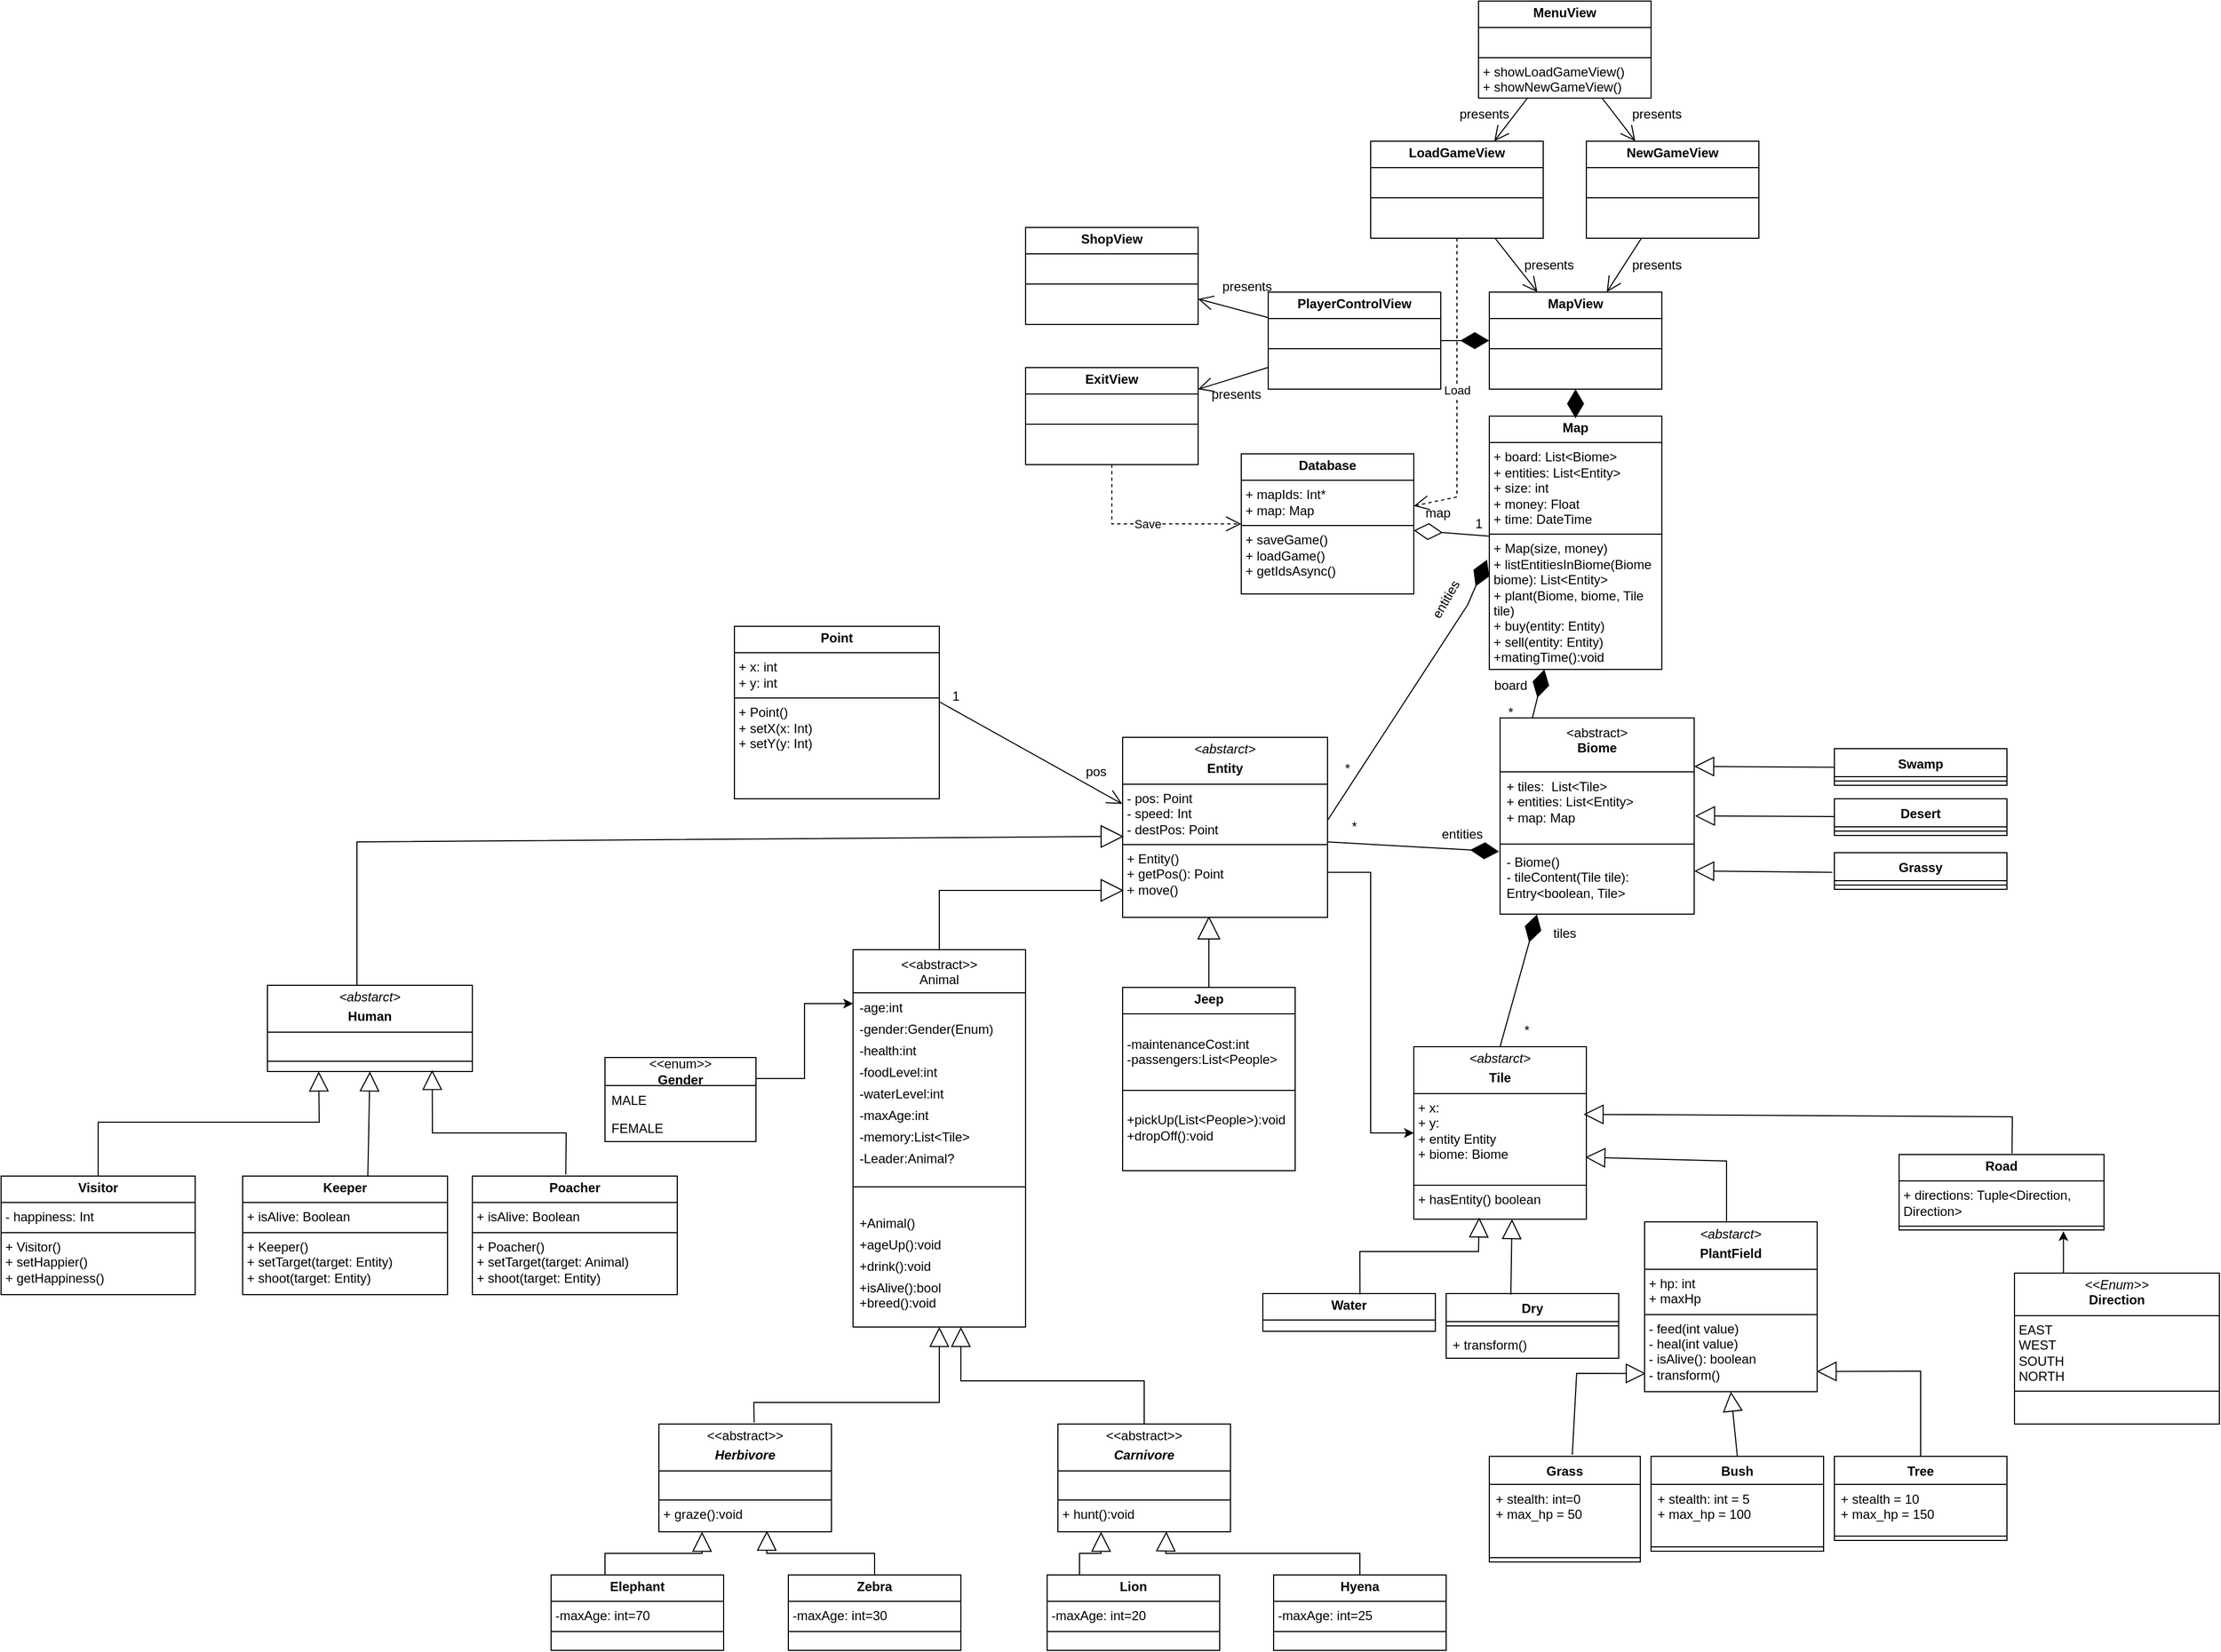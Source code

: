<mxfile version="26.0.16">
  <diagram name="1 oldal" id="ep9b225kRsbNhc0lqnvG">
    <mxGraphModel dx="2529" dy="1687" grid="1" gridSize="10" guides="1" tooltips="1" connect="1" arrows="1" fold="1" page="1" pageScale="1" pageWidth="827" pageHeight="1169" math="0" shadow="0">
      <root>
        <mxCell id="0" />
        <mxCell id="1" parent="0" />
        <mxCell id="odKOxgNMxmCA9S5rexNY-2" value="&lt;p style=&quot;margin:0px;margin-top:4px;text-align:center;&quot;&gt;&lt;b&gt;Map&lt;/b&gt;&lt;/p&gt;&lt;hr size=&quot;1&quot; style=&quot;border-style:solid;&quot;&gt;&lt;p style=&quot;margin:0px;margin-left:4px;&quot;&gt;+ board: List&amp;lt;Biome&amp;gt;&lt;/p&gt;&lt;p style=&quot;margin:0px;margin-left:4px;&quot;&gt;+ entities: List&amp;lt;Entity&amp;gt;&lt;/p&gt;&lt;p style=&quot;margin:0px;margin-left:4px;&quot;&gt;+ size: int&lt;/p&gt;&lt;p style=&quot;margin:0px;margin-left:4px;&quot;&gt;+ money: Float&lt;/p&gt;&lt;p style=&quot;margin:0px;margin-left:4px;&quot;&gt;+ time: DateTime&lt;/p&gt;&lt;hr size=&quot;1&quot; style=&quot;border-style:solid;&quot;&gt;&lt;p style=&quot;margin:0px;margin-left:4px;&quot;&gt;+ Map(size, money)&lt;/p&gt;&lt;p style=&quot;margin:0px;margin-left:4px;&quot;&gt;+ listEntitiesInBiome(Biome biome): List&amp;lt;Entity&amp;gt;&lt;/p&gt;&lt;p style=&quot;margin:0px;margin-left:4px;&quot;&gt;+ plant(Biome, biome, Tile tile)&lt;/p&gt;&lt;p style=&quot;margin:0px;margin-left:4px;&quot;&gt;+ buy(entity: Entity)&lt;/p&gt;&lt;p style=&quot;margin:0px;margin-left:4px;&quot;&gt;+ sell(entity: Entity)&lt;/p&gt;&lt;p style=&quot;margin:0px;margin-left:4px;&quot;&gt;+matingTime():void&lt;/p&gt;" style="verticalAlign=top;align=left;overflow=fill;html=1;whiteSpace=wrap;" parent="1" vertex="1">
          <mxGeometry x="150" y="-115" width="160" height="235" as="geometry" />
        </mxCell>
        <mxCell id="odKOxgNMxmCA9S5rexNY-7" value="&lt;span style=&quot;font-weight: normal;&quot;&gt;&amp;lt;abstract&amp;gt;&lt;/span&gt;&lt;div&gt;Biome&lt;/div&gt;" style="swimlane;fontStyle=1;align=center;verticalAlign=top;childLayout=stackLayout;horizontal=1;startSize=50;horizontalStack=0;resizeParent=1;resizeParentMax=0;resizeLast=0;collapsible=1;marginBottom=0;whiteSpace=wrap;html=1;" parent="1" vertex="1">
          <mxGeometry x="160" y="165" width="180" height="182" as="geometry" />
        </mxCell>
        <mxCell id="odKOxgNMxmCA9S5rexNY-40" value="" style="endArrow=diamondThin;endFill=1;endSize=24;html=1;rounded=0;" parent="odKOxgNMxmCA9S5rexNY-7" target="odKOxgNMxmCA9S5rexNY-2" edge="1">
          <mxGeometry width="160" relative="1" as="geometry">
            <mxPoint x="30" as="sourcePoint" />
            <mxPoint x="30" y="-75" as="targetPoint" />
          </mxGeometry>
        </mxCell>
        <mxCell id="odKOxgNMxmCA9S5rexNY-8" value="+ tiles:&amp;nbsp; List&amp;lt;Tile&amp;gt;&lt;div&gt;+ entities: List&amp;lt;Entity&amp;gt;&lt;/div&gt;&lt;div&gt;+ map: Map&lt;br&gt;&lt;div&gt;&amp;nbsp;&lt;/div&gt;&lt;/div&gt;" style="text;strokeColor=none;fillColor=none;align=left;verticalAlign=top;spacingLeft=4;spacingRight=4;overflow=hidden;rotatable=0;points=[[0,0.5],[1,0.5]];portConstraint=eastwest;whiteSpace=wrap;html=1;" parent="odKOxgNMxmCA9S5rexNY-7" vertex="1">
          <mxGeometry y="50" width="180" height="64" as="geometry" />
        </mxCell>
        <mxCell id="odKOxgNMxmCA9S5rexNY-9" value="" style="line;strokeWidth=1;fillColor=none;align=left;verticalAlign=middle;spacingTop=-1;spacingLeft=3;spacingRight=3;rotatable=0;labelPosition=right;points=[];portConstraint=eastwest;strokeColor=inherit;" parent="odKOxgNMxmCA9S5rexNY-7" vertex="1">
          <mxGeometry y="114" width="180" height="6" as="geometry" />
        </mxCell>
        <mxCell id="odKOxgNMxmCA9S5rexNY-10" value="&lt;div&gt;- Biome()&lt;/div&gt;- tileContent(Tile tile): Entry&amp;lt;boolean, Tile&amp;gt;&lt;div&gt;&lt;div&gt;&lt;div&gt;&lt;br&gt;&lt;/div&gt;&lt;/div&gt;&lt;/div&gt;" style="text;strokeColor=none;fillColor=none;align=left;verticalAlign=top;spacingLeft=4;spacingRight=4;overflow=hidden;rotatable=0;points=[[0,0.5],[1,0.5]];portConstraint=eastwest;whiteSpace=wrap;html=1;" parent="odKOxgNMxmCA9S5rexNY-7" vertex="1">
          <mxGeometry y="120" width="180" height="62" as="geometry" />
        </mxCell>
        <mxCell id="odKOxgNMxmCA9S5rexNY-11" value="Grassy" style="swimlane;fontStyle=1;align=center;verticalAlign=top;childLayout=stackLayout;horizontal=1;startSize=26;horizontalStack=0;resizeParent=1;resizeParentMax=0;resizeLast=0;collapsible=1;marginBottom=0;whiteSpace=wrap;html=1;" parent="1" vertex="1">
          <mxGeometry x="470" y="290" width="160" height="34" as="geometry" />
        </mxCell>
        <mxCell id="odKOxgNMxmCA9S5rexNY-13" value="" style="line;strokeWidth=1;fillColor=none;align=left;verticalAlign=middle;spacingTop=-1;spacingLeft=3;spacingRight=3;rotatable=0;labelPosition=right;points=[];portConstraint=eastwest;strokeColor=inherit;" parent="odKOxgNMxmCA9S5rexNY-11" vertex="1">
          <mxGeometry y="26" width="160" height="8" as="geometry" />
        </mxCell>
        <mxCell id="odKOxgNMxmCA9S5rexNY-15" value="Desert" style="swimlane;fontStyle=1;align=center;verticalAlign=top;childLayout=stackLayout;horizontal=1;startSize=26;horizontalStack=0;resizeParent=1;resizeParentMax=0;resizeLast=0;collapsible=1;marginBottom=0;whiteSpace=wrap;html=1;" parent="1" vertex="1">
          <mxGeometry x="470" y="240" width="160" height="34" as="geometry">
            <mxRectangle x="470" y="240" width="80" height="30" as="alternateBounds" />
          </mxGeometry>
        </mxCell>
        <mxCell id="odKOxgNMxmCA9S5rexNY-17" value="" style="line;strokeWidth=1;fillColor=none;align=left;verticalAlign=middle;spacingTop=-1;spacingLeft=3;spacingRight=3;rotatable=0;labelPosition=right;points=[];portConstraint=eastwest;strokeColor=inherit;" parent="odKOxgNMxmCA9S5rexNY-15" vertex="1">
          <mxGeometry y="26" width="160" height="8" as="geometry" />
        </mxCell>
        <mxCell id="odKOxgNMxmCA9S5rexNY-19" value="Swamp" style="swimlane;fontStyle=1;align=center;verticalAlign=top;childLayout=stackLayout;horizontal=1;startSize=26;horizontalStack=0;resizeParent=1;resizeParentMax=0;resizeLast=0;collapsible=1;marginBottom=0;whiteSpace=wrap;html=1;" parent="1" vertex="1">
          <mxGeometry x="470" y="193.5" width="160" height="34" as="geometry" />
        </mxCell>
        <mxCell id="odKOxgNMxmCA9S5rexNY-21" value="" style="line;strokeWidth=1;fillColor=none;align=left;verticalAlign=middle;spacingTop=-1;spacingLeft=3;spacingRight=3;rotatable=0;labelPosition=right;points=[];portConstraint=eastwest;strokeColor=inherit;" parent="odKOxgNMxmCA9S5rexNY-19" vertex="1">
          <mxGeometry y="26" width="160" height="8" as="geometry" />
        </mxCell>
        <mxCell id="odKOxgNMxmCA9S5rexNY-26" value="&lt;p style=&quot;margin:0px;margin-top:4px;text-align:center;&quot;&gt;&lt;i style=&quot;background-color: transparent; color: light-dark(rgb(0, 0, 0), rgb(255, 255, 255));&quot;&gt;&amp;lt;abstarct&amp;gt;&lt;/i&gt;&lt;/p&gt;&lt;p style=&quot;margin:0px;margin-top:4px;text-align:center;&quot;&gt;&lt;b&gt;Tile&lt;/b&gt;&lt;/p&gt;&lt;hr size=&quot;1&quot; style=&quot;border-style:solid;&quot;&gt;&lt;p style=&quot;margin:0px;margin-left:4px;&quot;&gt;+ x:&amp;nbsp;&lt;/p&gt;&lt;p style=&quot;margin:0px;margin-left:4px;&quot;&gt;+ y:&amp;nbsp;&lt;/p&gt;&lt;p style=&quot;margin:0px;margin-left:4px;&quot;&gt;+ entity Entity&lt;/p&gt;&lt;p style=&quot;margin:0px;margin-left:4px;&quot;&gt;+ biome: Biome&lt;/p&gt;&lt;p style=&quot;margin:0px;margin-left:4px;&quot;&gt;&lt;br&gt;&lt;/p&gt;&lt;hr size=&quot;1&quot; style=&quot;border-style:solid;&quot;&gt;&lt;p style=&quot;margin:0px;margin-left:4px;&quot;&gt;+ hasEntity() boolean&lt;span style=&quot;background-color: transparent; color: light-dark(rgb(0, 0, 0), rgb(255, 255, 255));&quot;&gt;&amp;nbsp;&lt;/span&gt;&lt;/p&gt;" style="verticalAlign=top;align=left;overflow=fill;html=1;whiteSpace=wrap;" parent="1" vertex="1">
          <mxGeometry x="80" y="470" width="160" height="160" as="geometry" />
        </mxCell>
        <mxCell id="odKOxgNMxmCA9S5rexNY-27" value="&lt;p style=&quot;margin:0px;margin-top:4px;text-align:center;&quot;&gt;&lt;i style=&quot;background-color: transparent; color: light-dark(rgb(0, 0, 0), rgb(255, 255, 255));&quot;&gt;&amp;lt;abstarct&amp;gt;&lt;/i&gt;&lt;/p&gt;&lt;p style=&quot;margin:0px;margin-top:4px;text-align:center;&quot;&gt;&lt;b&gt;PlantField&lt;/b&gt;&lt;/p&gt;&lt;hr size=&quot;1&quot; style=&quot;border-style:solid;&quot;&gt;&lt;p style=&quot;margin:0px;margin-left:4px;&quot;&gt;+ hp: int&lt;/p&gt;&lt;p style=&quot;margin:0px;margin-left:4px;&quot;&gt;+ maxHp&lt;/p&gt;&lt;hr size=&quot;1&quot; style=&quot;border-style:solid;&quot;&gt;&lt;p style=&quot;margin:0px;margin-left:4px;&quot;&gt;- feed(int value)&lt;/p&gt;&lt;p style=&quot;margin:0px;margin-left:4px;&quot;&gt;- heal(int value)&lt;/p&gt;&lt;p style=&quot;margin:0px;margin-left:4px;&quot;&gt;- isAlive(): boolean&lt;/p&gt;&lt;p style=&quot;margin:0px;margin-left:4px;&quot;&gt;- transform()&lt;/p&gt;&lt;p style=&quot;margin:0px;margin-left:4px;&quot;&gt;&amp;nbsp;&lt;/p&gt;&lt;p style=&quot;margin:0px;margin-left:4px;&quot;&gt;&lt;br&gt;&lt;/p&gt;" style="verticalAlign=top;align=left;overflow=fill;html=1;whiteSpace=wrap;" parent="1" vertex="1">
          <mxGeometry x="294" y="632.5" width="160" height="157.5" as="geometry" />
        </mxCell>
        <mxCell id="odKOxgNMxmCA9S5rexNY-29" value="&lt;p style=&quot;margin:0px;margin-top:4px;text-align:center;&quot;&gt;&lt;b&gt;Water&lt;/b&gt;&lt;/p&gt;&lt;hr size=&quot;1&quot; style=&quot;border-style:solid;&quot;&gt;&lt;p style=&quot;margin:0px;margin-left:4px;&quot;&gt;&lt;/p&gt;&lt;p style=&quot;margin:0px;margin-left:4px;&quot;&gt;&lt;br&gt;&lt;/p&gt;" style="verticalAlign=top;align=left;overflow=fill;html=1;whiteSpace=wrap;" parent="1" vertex="1">
          <mxGeometry x="-60" y="699" width="160" height="35" as="geometry" />
        </mxCell>
        <mxCell id="odKOxgNMxmCA9S5rexNY-30" value="Dry" style="swimlane;fontStyle=1;align=center;verticalAlign=top;childLayout=stackLayout;horizontal=1;startSize=26;horizontalStack=0;resizeParent=1;resizeParentMax=0;resizeLast=0;collapsible=1;marginBottom=0;whiteSpace=wrap;html=1;" parent="1" vertex="1">
          <mxGeometry x="110" y="699" width="160" height="60" as="geometry" />
        </mxCell>
        <mxCell id="odKOxgNMxmCA9S5rexNY-32" value="" style="line;strokeWidth=1;fillColor=none;align=left;verticalAlign=middle;spacingTop=-1;spacingLeft=3;spacingRight=3;rotatable=0;labelPosition=right;points=[];portConstraint=eastwest;strokeColor=inherit;" parent="odKOxgNMxmCA9S5rexNY-30" vertex="1">
          <mxGeometry y="26" width="160" height="8" as="geometry" />
        </mxCell>
        <mxCell id="odKOxgNMxmCA9S5rexNY-33" value="+ transform()" style="text;strokeColor=none;fillColor=none;align=left;verticalAlign=top;spacingLeft=4;spacingRight=4;overflow=hidden;rotatable=0;points=[[0,0.5],[1,0.5]];portConstraint=eastwest;whiteSpace=wrap;html=1;" parent="odKOxgNMxmCA9S5rexNY-30" vertex="1">
          <mxGeometry y="34" width="160" height="26" as="geometry" />
        </mxCell>
        <mxCell id="odKOxgNMxmCA9S5rexNY-39" value="" style="endArrow=diamondThin;endFill=1;endSize=24;html=1;rounded=0;exitX=0.5;exitY=0;exitDx=0;exitDy=0;entryX=0.19;entryY=1.005;entryDx=0;entryDy=0;entryPerimeter=0;" parent="1" source="odKOxgNMxmCA9S5rexNY-26" target="odKOxgNMxmCA9S5rexNY-10" edge="1">
          <mxGeometry width="160" relative="1" as="geometry">
            <mxPoint x="180" y="360" as="sourcePoint" />
            <mxPoint x="320" y="245" as="targetPoint" />
          </mxGeometry>
        </mxCell>
        <mxCell id="gPjoeom-E5kTU239pR5F-1" value="Grass" style="swimlane;fontStyle=1;align=center;verticalAlign=top;childLayout=stackLayout;horizontal=1;startSize=26;horizontalStack=0;resizeParent=1;resizeParentMax=0;resizeLast=0;collapsible=1;marginBottom=0;whiteSpace=wrap;html=1;" parent="1" vertex="1">
          <mxGeometry x="150" y="850" width="140" height="98" as="geometry" />
        </mxCell>
        <mxCell id="gPjoeom-E5kTU239pR5F-2" value="+ stealth: int=0&lt;div&gt;+ max_hp = 50&lt;/div&gt;" style="text;strokeColor=none;fillColor=none;align=left;verticalAlign=top;spacingLeft=4;spacingRight=4;overflow=hidden;rotatable=0;points=[[0,0.5],[1,0.5]];portConstraint=eastwest;whiteSpace=wrap;html=1;" parent="gPjoeom-E5kTU239pR5F-1" vertex="1">
          <mxGeometry y="26" width="140" height="64" as="geometry" />
        </mxCell>
        <mxCell id="gPjoeom-E5kTU239pR5F-3" value="" style="line;strokeWidth=1;fillColor=none;align=left;verticalAlign=middle;spacingTop=-1;spacingLeft=3;spacingRight=3;rotatable=0;labelPosition=right;points=[];portConstraint=eastwest;strokeColor=inherit;" parent="gPjoeom-E5kTU239pR5F-1" vertex="1">
          <mxGeometry y="90" width="140" height="8" as="geometry" />
        </mxCell>
        <mxCell id="gPjoeom-E5kTU239pR5F-5" value="Bush" style="swimlane;fontStyle=1;align=center;verticalAlign=top;childLayout=stackLayout;horizontal=1;startSize=26;horizontalStack=0;resizeParent=1;resizeParentMax=0;resizeLast=0;collapsible=1;marginBottom=0;whiteSpace=wrap;html=1;" parent="1" vertex="1">
          <mxGeometry x="300" y="850" width="160" height="88" as="geometry" />
        </mxCell>
        <mxCell id="gPjoeom-E5kTU239pR5F-6" value="+ stealth: int = 5&lt;div&gt;+ max_hp = 100&lt;/div&gt;" style="text;strokeColor=none;fillColor=none;align=left;verticalAlign=top;spacingLeft=4;spacingRight=4;overflow=hidden;rotatable=0;points=[[0,0.5],[1,0.5]];portConstraint=eastwest;whiteSpace=wrap;html=1;" parent="gPjoeom-E5kTU239pR5F-5" vertex="1">
          <mxGeometry y="26" width="160" height="54" as="geometry" />
        </mxCell>
        <mxCell id="gPjoeom-E5kTU239pR5F-7" value="" style="line;strokeWidth=1;fillColor=none;align=left;verticalAlign=middle;spacingTop=-1;spacingLeft=3;spacingRight=3;rotatable=0;labelPosition=right;points=[];portConstraint=eastwest;strokeColor=inherit;" parent="gPjoeom-E5kTU239pR5F-5" vertex="1">
          <mxGeometry y="80" width="160" height="8" as="geometry" />
        </mxCell>
        <mxCell id="gPjoeom-E5kTU239pR5F-9" value="Tree" style="swimlane;fontStyle=1;align=center;verticalAlign=top;childLayout=stackLayout;horizontal=1;startSize=26;horizontalStack=0;resizeParent=1;resizeParentMax=0;resizeLast=0;collapsible=1;marginBottom=0;whiteSpace=wrap;html=1;" parent="1" vertex="1">
          <mxGeometry x="470" y="850" width="160" height="78" as="geometry" />
        </mxCell>
        <mxCell id="gPjoeom-E5kTU239pR5F-10" value="+ stealth = 10&lt;div&gt;+ max_hp = 150&lt;/div&gt;" style="text;strokeColor=none;fillColor=none;align=left;verticalAlign=top;spacingLeft=4;spacingRight=4;overflow=hidden;rotatable=0;points=[[0,0.5],[1,0.5]];portConstraint=eastwest;whiteSpace=wrap;html=1;" parent="gPjoeom-E5kTU239pR5F-9" vertex="1">
          <mxGeometry y="26" width="160" height="44" as="geometry" />
        </mxCell>
        <mxCell id="gPjoeom-E5kTU239pR5F-11" value="" style="line;strokeWidth=1;fillColor=none;align=left;verticalAlign=middle;spacingTop=-1;spacingLeft=3;spacingRight=3;rotatable=0;labelPosition=right;points=[];portConstraint=eastwest;strokeColor=inherit;" parent="gPjoeom-E5kTU239pR5F-9" vertex="1">
          <mxGeometry y="70" width="160" height="8" as="geometry" />
        </mxCell>
        <mxCell id="jo2Joi-jsEzWObLivGeN-77" style="edgeStyle=orthogonalEdgeStyle;rounded=0;orthogonalLoop=1;jettySize=auto;html=1;exitX=1;exitY=0.75;exitDx=0;exitDy=0;entryX=0;entryY=0.5;entryDx=0;entryDy=0;" parent="1" source="4IW04uMM6fYaThRrs5CO-7" target="odKOxgNMxmCA9S5rexNY-26" edge="1">
          <mxGeometry relative="1" as="geometry" />
        </mxCell>
        <mxCell id="4IW04uMM6fYaThRrs5CO-7" value="&lt;p style=&quot;margin:0px;margin-top:4px;text-align:center;&quot;&gt;&lt;i&gt;&amp;lt;abstarct&amp;gt;&lt;/i&gt;&lt;/p&gt;&lt;p style=&quot;margin:0px;margin-top:4px;text-align:center;&quot;&gt;&lt;b&gt;Entity&lt;/b&gt;&lt;/p&gt;&lt;hr size=&quot;1&quot; style=&quot;border-style:solid;&quot;&gt;&lt;p style=&quot;margin:0px;margin-left:4px;&quot;&gt;- pos: Point&lt;/p&gt;&lt;p style=&quot;margin:0px;margin-left:4px;&quot;&gt;- speed: Int&lt;/p&gt;&lt;p style=&quot;margin:0px;margin-left:4px;&quot;&gt;- destPos: Point&lt;/p&gt;&lt;hr size=&quot;1&quot; style=&quot;border-style:solid;&quot;&gt;&lt;p style=&quot;margin:0px;margin-left:4px;&quot;&gt;+ Entity()&lt;/p&gt;&lt;p style=&quot;margin:0px;margin-left:4px;&quot;&gt;+ getPos(): Point&lt;br&gt;&lt;/p&gt;&lt;p style=&quot;margin:0px;margin-left:4px;&quot;&gt;+ move()&lt;/p&gt;" style="verticalAlign=top;align=left;overflow=fill;html=1;whiteSpace=wrap;" parent="1" vertex="1">
          <mxGeometry x="-190" y="183" width="190" height="167" as="geometry" />
        </mxCell>
        <mxCell id="4IW04uMM6fYaThRrs5CO-8" value="&lt;p style=&quot;margin:0px;margin-top:4px;text-align:center;&quot;&gt;&lt;i&gt;&amp;lt;abstarct&amp;gt;&lt;/i&gt;&lt;b&gt;&lt;/b&gt;&lt;/p&gt;&lt;p style=&quot;margin:0px;margin-top:4px;text-align:center;&quot;&gt;&lt;b&gt;Human&lt;/b&gt;&lt;/p&gt;&lt;hr size=&quot;1&quot; style=&quot;border-style:solid;&quot;&gt;&lt;p style=&quot;margin:0px;margin-left:4px;&quot;&gt;&lt;br&gt;&lt;/p&gt;&lt;hr size=&quot;1&quot; style=&quot;border-style:solid;&quot;&gt;&lt;p style=&quot;margin:0px;margin-left:4px;&quot;&gt;&lt;br&gt;&lt;/p&gt;" style="verticalAlign=top;align=left;overflow=fill;html=1;whiteSpace=wrap;" parent="1" vertex="1">
          <mxGeometry x="-983" y="413" width="190" height="80" as="geometry" />
        </mxCell>
        <mxCell id="4IW04uMM6fYaThRrs5CO-9" value="&lt;p style=&quot;margin:0px;margin-top:4px;text-align:center;&quot;&gt;&lt;b&gt;Visitor&lt;/b&gt;&lt;/p&gt;&lt;hr size=&quot;1&quot; style=&quot;border-style:solid;&quot;&gt;&lt;p style=&quot;margin:0px;margin-left:4px;&quot;&gt;- happiness: Int&lt;br&gt;&lt;/p&gt;&lt;hr size=&quot;1&quot; style=&quot;border-style:solid;&quot;&gt;&lt;p style=&quot;margin:0px;margin-left:4px;&quot;&gt;+ Visitor()&lt;/p&gt;&lt;p style=&quot;margin:0px;margin-left:4px;&quot;&gt;+ setHappier()&lt;/p&gt;&lt;p style=&quot;margin:0px;margin-left:4px;&quot;&gt;+ getHappiness()&lt;/p&gt;" style="verticalAlign=top;align=left;overflow=fill;html=1;whiteSpace=wrap;" parent="1" vertex="1">
          <mxGeometry x="-1230" y="590" width="180" height="110" as="geometry" />
        </mxCell>
        <mxCell id="4IW04uMM6fYaThRrs5CO-10" value="&lt;p style=&quot;margin:0px;margin-top:4px;text-align:center;&quot;&gt;&lt;b&gt;Keeper&lt;/b&gt;&lt;/p&gt;&lt;hr size=&quot;1&quot; style=&quot;border-style:solid;&quot;&gt;&lt;p style=&quot;margin:0px;margin-left:4px;&quot;&gt;+ isAlive: Boolean&lt;br&gt;&lt;/p&gt;&lt;hr size=&quot;1&quot; style=&quot;border-style:solid;&quot;&gt;&lt;p style=&quot;margin:0px;margin-left:4px;&quot;&gt;+ Keeper()&lt;br&gt;+ setTarget(target: Entity)&lt;/p&gt;&lt;p style=&quot;margin:0px;margin-left:4px;&quot;&gt;+ shoot(target: Entity)&lt;/p&gt;" style="verticalAlign=top;align=left;overflow=fill;html=1;whiteSpace=wrap;" parent="1" vertex="1">
          <mxGeometry x="-1006" y="590" width="190" height="110" as="geometry" />
        </mxCell>
        <mxCell id="4IW04uMM6fYaThRrs5CO-11" value="&lt;p style=&quot;margin:0px;margin-top:4px;text-align:center;&quot;&gt;&lt;b&gt;Poacher&lt;/b&gt;&lt;/p&gt;&lt;hr size=&quot;1&quot; style=&quot;border-style:solid;&quot;&gt;&lt;p style=&quot;margin:0px;margin-left:4px;&quot;&gt;+ isAlive: Boolean&lt;br&gt;&lt;/p&gt;&lt;hr size=&quot;1&quot; style=&quot;border-style:solid;&quot;&gt;&lt;p style=&quot;margin:0px;margin-left:4px;&quot;&gt;+ Poacher()&lt;br&gt;+ setTarget(target: Animal)&lt;/p&gt;&lt;p style=&quot;margin:0px;margin-left:4px;&quot;&gt;+ shoot(target: Entity)&lt;/p&gt;" style="verticalAlign=top;align=left;overflow=fill;html=1;whiteSpace=wrap;" parent="1" vertex="1">
          <mxGeometry x="-793" y="590" width="190" height="110" as="geometry" />
        </mxCell>
        <mxCell id="4IW04uMM6fYaThRrs5CO-12" value="&lt;p style=&quot;margin:0px;margin-top:4px;text-align:center;&quot;&gt;&lt;b&gt;Point&lt;/b&gt;&lt;/p&gt;&lt;hr size=&quot;1&quot; style=&quot;border-style:solid;&quot;&gt;&lt;p style=&quot;margin:0px;margin-left:4px;&quot;&gt;+ x: int&lt;br&gt;&lt;/p&gt;&lt;p style=&quot;margin:0px;margin-left:4px;&quot;&gt;+ y: int&lt;/p&gt;&lt;hr size=&quot;1&quot; style=&quot;border-style:solid;&quot;&gt;&lt;p style=&quot;margin:0px;margin-left:4px;&quot;&gt;+ Point()&lt;/p&gt;&lt;p style=&quot;margin:0px;margin-left:4px;&quot;&gt;+ setX(x: Int)&lt;/p&gt;&lt;p style=&quot;margin:0px;margin-left:4px;&quot;&gt;+ setY(y: Int)&lt;/p&gt;" style="verticalAlign=top;align=left;overflow=fill;html=1;whiteSpace=wrap;" parent="1" vertex="1">
          <mxGeometry x="-550" y="80" width="190" height="160" as="geometry" />
        </mxCell>
        <mxCell id="4IW04uMM6fYaThRrs5CO-13" value="" style="endArrow=diamondThin;endFill=1;endSize=24;html=1;rounded=0;entryX=-0.013;entryY=0.567;entryDx=0;entryDy=0;entryPerimeter=0;" parent="1" target="odKOxgNMxmCA9S5rexNY-2" edge="1">
          <mxGeometry width="160" relative="1" as="geometry">
            <mxPoint y="260" as="sourcePoint" />
            <mxPoint x="160" y="260" as="targetPoint" />
            <Array as="points">
              <mxPoint x="130" y="60" />
            </Array>
          </mxGeometry>
        </mxCell>
        <mxCell id="4IW04uMM6fYaThRrs5CO-19" value="" style="endArrow=open;endFill=1;endSize=12;html=1;rounded=0;entryX=-0.002;entryY=0.37;entryDx=0;entryDy=0;entryPerimeter=0;" parent="1" target="4IW04uMM6fYaThRrs5CO-7" edge="1">
          <mxGeometry width="160" relative="1" as="geometry">
            <mxPoint x="-360" y="150" as="sourcePoint" />
            <mxPoint x="-200" y="150" as="targetPoint" />
          </mxGeometry>
        </mxCell>
        <mxCell id="4IW04uMM6fYaThRrs5CO-50" value="&lt;&lt;abstract&gt;&gt;&#xa;Animal&#xa;" style="swimlane;fontStyle=0;align=center;verticalAlign=top;childLayout=stackLayout;horizontal=1;startSize=40;horizontalStack=0;resizeParent=1;resizeLast=0;collapsible=1;marginBottom=0;rounded=0;shadow=0;strokeWidth=1;" parent="1" vertex="1">
          <mxGeometry x="-440" y="380" width="160" height="350" as="geometry">
            <mxRectangle x="550" y="140" width="160" height="26" as="alternateBounds" />
          </mxGeometry>
        </mxCell>
        <mxCell id="4IW04uMM6fYaThRrs5CO-51" value="-age:int" style="text;align=left;verticalAlign=top;spacingLeft=4;spacingRight=4;overflow=hidden;rotatable=0;points=[[0,0.5],[1,0.5]];portConstraint=eastwest;rounded=0;shadow=0;html=0;" parent="4IW04uMM6fYaThRrs5CO-50" vertex="1">
          <mxGeometry y="40" width="160" height="20" as="geometry" />
        </mxCell>
        <mxCell id="4IW04uMM6fYaThRrs5CO-52" value="-gender:Gender(Enum)" style="text;align=left;verticalAlign=top;spacingLeft=4;spacingRight=4;overflow=hidden;rotatable=0;points=[[0,0.5],[1,0.5]];portConstraint=eastwest;rounded=0;shadow=0;html=0;" parent="4IW04uMM6fYaThRrs5CO-50" vertex="1">
          <mxGeometry y="60" width="160" height="20" as="geometry" />
        </mxCell>
        <mxCell id="4IW04uMM6fYaThRrs5CO-53" value="-health:int" style="text;align=left;verticalAlign=top;spacingLeft=4;spacingRight=4;overflow=hidden;rotatable=0;points=[[0,0.5],[1,0.5]];portConstraint=eastwest;rounded=0;shadow=0;html=0;" parent="4IW04uMM6fYaThRrs5CO-50" vertex="1">
          <mxGeometry y="80" width="160" height="20" as="geometry" />
        </mxCell>
        <mxCell id="4IW04uMM6fYaThRrs5CO-54" value="-foodLevel:int" style="text;align=left;verticalAlign=top;spacingLeft=4;spacingRight=4;overflow=hidden;rotatable=0;points=[[0,0.5],[1,0.5]];portConstraint=eastwest;rounded=0;shadow=0;html=0;" parent="4IW04uMM6fYaThRrs5CO-50" vertex="1">
          <mxGeometry y="100" width="160" height="20" as="geometry" />
        </mxCell>
        <mxCell id="4IW04uMM6fYaThRrs5CO-55" value="-waterLevel:int" style="text;align=left;verticalAlign=top;spacingLeft=4;spacingRight=4;overflow=hidden;rotatable=0;points=[[0,0.5],[1,0.5]];portConstraint=eastwest;rounded=0;shadow=0;html=0;" parent="4IW04uMM6fYaThRrs5CO-50" vertex="1">
          <mxGeometry y="120" width="160" height="20" as="geometry" />
        </mxCell>
        <mxCell id="4IW04uMM6fYaThRrs5CO-56" value="-maxAge:int" style="text;align=left;verticalAlign=top;spacingLeft=4;spacingRight=4;overflow=hidden;rotatable=0;points=[[0,0.5],[1,0.5]];portConstraint=eastwest;rounded=0;shadow=0;html=0;" parent="4IW04uMM6fYaThRrs5CO-50" vertex="1">
          <mxGeometry y="140" width="160" height="20" as="geometry" />
        </mxCell>
        <mxCell id="4IW04uMM6fYaThRrs5CO-57" value="-memory:List&lt;Tile&gt;" style="text;align=left;verticalAlign=top;spacingLeft=4;spacingRight=4;overflow=hidden;rotatable=0;points=[[0,0.5],[1,0.5]];portConstraint=eastwest;rounded=0;shadow=0;html=0;" parent="4IW04uMM6fYaThRrs5CO-50" vertex="1">
          <mxGeometry y="160" width="160" height="20" as="geometry" />
        </mxCell>
        <mxCell id="Gjb9cjl4OCuu9RhZL5jd-2" value="-Leader:Animal?" style="text;align=left;verticalAlign=top;spacingLeft=4;spacingRight=4;overflow=hidden;rotatable=0;points=[[0,0.5],[1,0.5]];portConstraint=eastwest;rounded=0;shadow=0;html=0;" vertex="1" parent="4IW04uMM6fYaThRrs5CO-50">
          <mxGeometry y="180" width="160" height="20" as="geometry" />
        </mxCell>
        <mxCell id="4IW04uMM6fYaThRrs5CO-58" value="" style="line;html=1;strokeWidth=1;align=left;verticalAlign=middle;spacingTop=-1;spacingLeft=3;spacingRight=3;rotatable=0;labelPosition=right;points=[];portConstraint=eastwest;" parent="4IW04uMM6fYaThRrs5CO-50" vertex="1">
          <mxGeometry y="200" width="160" height="40" as="geometry" />
        </mxCell>
        <mxCell id="jo2Joi-jsEzWObLivGeN-78" value="+Animal()" style="text;align=left;verticalAlign=top;spacingLeft=4;spacingRight=4;overflow=hidden;rotatable=0;points=[[0,0.5],[1,0.5]];portConstraint=eastwest;" parent="4IW04uMM6fYaThRrs5CO-50" vertex="1">
          <mxGeometry y="240" width="160" height="20" as="geometry" />
        </mxCell>
        <mxCell id="4IW04uMM6fYaThRrs5CO-59" value="+ageUp():void" style="text;align=left;verticalAlign=top;spacingLeft=4;spacingRight=4;overflow=hidden;rotatable=0;points=[[0,0.5],[1,0.5]];portConstraint=eastwest;" parent="4IW04uMM6fYaThRrs5CO-50" vertex="1">
          <mxGeometry y="260" width="160" height="20" as="geometry" />
        </mxCell>
        <mxCell id="4IW04uMM6fYaThRrs5CO-60" value="+drink():void" style="text;align=left;verticalAlign=top;spacingLeft=4;spacingRight=4;overflow=hidden;rotatable=0;points=[[0,0.5],[1,0.5]];portConstraint=eastwest;" parent="4IW04uMM6fYaThRrs5CO-50" vertex="1">
          <mxGeometry y="280" width="160" height="20" as="geometry" />
        </mxCell>
        <mxCell id="4IW04uMM6fYaThRrs5CO-61" value="+isAlive():bool&#xa;+breed():void" style="text;align=left;verticalAlign=top;spacingLeft=4;spacingRight=4;overflow=hidden;rotatable=0;points=[[0,0.5],[1,0.5]];portConstraint=eastwest;" parent="4IW04uMM6fYaThRrs5CO-50" vertex="1">
          <mxGeometry y="300" width="160" as="geometry" />
        </mxCell>
        <mxCell id="jo2Joi-jsEzWObLivGeN-62" style="edgeStyle=orthogonalEdgeStyle;rounded=0;orthogonalLoop=1;jettySize=auto;html=1;exitX=1;exitY=0.25;exitDx=0;exitDy=0;entryX=0;entryY=0.5;entryDx=0;entryDy=0;" parent="1" source="4IW04uMM6fYaThRrs5CO-62" target="4IW04uMM6fYaThRrs5CO-51" edge="1">
          <mxGeometry relative="1" as="geometry" />
        </mxCell>
        <mxCell id="4IW04uMM6fYaThRrs5CO-62" value="&amp;lt;&amp;lt;enum&amp;gt;&amp;gt;&lt;div&gt;&lt;b&gt;Gender&lt;/b&gt;&lt;/div&gt;" style="swimlane;fontStyle=0;childLayout=stackLayout;horizontal=1;startSize=26;fillColor=none;horizontalStack=0;resizeParent=1;resizeParentMax=0;resizeLast=0;collapsible=1;marginBottom=0;whiteSpace=wrap;html=1;" parent="1" vertex="1">
          <mxGeometry x="-670" y="480" width="140" height="78" as="geometry" />
        </mxCell>
        <mxCell id="4IW04uMM6fYaThRrs5CO-63" value="MALE" style="text;strokeColor=none;fillColor=none;align=left;verticalAlign=top;spacingLeft=4;spacingRight=4;overflow=hidden;rotatable=0;points=[[0,0.5],[1,0.5]];portConstraint=eastwest;whiteSpace=wrap;html=1;" parent="4IW04uMM6fYaThRrs5CO-62" vertex="1">
          <mxGeometry y="26" width="140" height="26" as="geometry" />
        </mxCell>
        <mxCell id="4IW04uMM6fYaThRrs5CO-64" value="FEMALE" style="text;strokeColor=none;fillColor=none;align=left;verticalAlign=top;spacingLeft=4;spacingRight=4;overflow=hidden;rotatable=0;points=[[0,0.5],[1,0.5]];portConstraint=eastwest;whiteSpace=wrap;html=1;" parent="4IW04uMM6fYaThRrs5CO-62" vertex="1">
          <mxGeometry y="52" width="140" height="26" as="geometry" />
        </mxCell>
        <mxCell id="4IW04uMM6fYaThRrs5CO-66" value="&lt;p style=&quot;margin:0px;margin-top:4px;text-align:center;&quot;&gt;&amp;lt;&amp;lt;abstract&amp;gt;&amp;gt;&lt;/p&gt;&lt;p style=&quot;margin:0px;margin-top:4px;text-align:center;&quot;&gt;&lt;i&gt;&lt;b&gt;Herbivore&lt;/b&gt;&lt;/i&gt;&lt;/p&gt;&lt;hr size=&quot;1&quot; style=&quot;border-style:solid;&quot;&gt;&lt;p style=&quot;margin:0px;margin-left:4px;&quot;&gt;&lt;br&gt;&lt;/p&gt;&lt;hr size=&quot;1&quot; style=&quot;border-style:solid;&quot;&gt;&lt;p style=&quot;margin:0px;margin-left:4px;&quot;&gt;+ graze():void&lt;/p&gt;" style="verticalAlign=top;align=left;overflow=fill;html=1;whiteSpace=wrap;" parent="1" vertex="1">
          <mxGeometry x="-620" y="820" width="160" height="100" as="geometry" />
        </mxCell>
        <mxCell id="4IW04uMM6fYaThRrs5CO-67" value="&lt;p style=&quot;margin:0px;margin-top:4px;text-align:center;&quot;&gt;&amp;lt;&amp;lt;abstract&amp;gt;&amp;gt;&lt;/p&gt;&lt;p style=&quot;margin:0px;margin-top:4px;text-align:center;&quot;&gt;&lt;i&gt;&lt;b&gt;Carnivore&lt;/b&gt;&lt;/i&gt;&lt;/p&gt;&lt;hr size=&quot;1&quot; style=&quot;border-style:solid;&quot;&gt;&lt;p style=&quot;margin:0px;margin-left:4px;&quot;&gt;&lt;br&gt;&lt;/p&gt;&lt;hr size=&quot;1&quot; style=&quot;border-style:solid;&quot;&gt;&lt;p style=&quot;margin:0px;margin-left:4px;&quot;&gt;+ hunt():void&lt;/p&gt;" style="verticalAlign=top;align=left;overflow=fill;html=1;whiteSpace=wrap;" parent="1" vertex="1">
          <mxGeometry x="-250" y="820" width="160" height="100" as="geometry" />
        </mxCell>
        <mxCell id="4IW04uMM6fYaThRrs5CO-70" value="&lt;p style=&quot;margin:0px;margin-top:4px;text-align:center;&quot;&gt;&lt;b&gt;Elephant&lt;/b&gt;&lt;/p&gt;&lt;hr size=&quot;1&quot; style=&quot;border-style:solid;&quot;&gt;&lt;p style=&quot;margin:0px;margin-left:4px;&quot;&gt;-maxAge: int=70&lt;/p&gt;&lt;hr size=&quot;1&quot; style=&quot;border-style:solid;&quot;&gt;&lt;p style=&quot;margin:0px;margin-left:4px;&quot;&gt;&lt;br&gt;&lt;/p&gt;" style="verticalAlign=top;align=left;overflow=fill;html=1;whiteSpace=wrap;" parent="1" vertex="1">
          <mxGeometry x="-720" y="960" width="160" height="70" as="geometry" />
        </mxCell>
        <mxCell id="4IW04uMM6fYaThRrs5CO-71" value="&lt;p style=&quot;margin:0px;margin-top:4px;text-align:center;&quot;&gt;&lt;b&gt;Zebra&lt;/b&gt;&lt;/p&gt;&lt;hr size=&quot;1&quot; style=&quot;border-style:solid;&quot;&gt;&lt;p style=&quot;margin:0px;margin-left:4px;&quot;&gt;-maxAge: int=30&lt;/p&gt;&lt;hr size=&quot;1&quot; style=&quot;border-style:solid;&quot;&gt;&lt;p style=&quot;margin:0px;margin-left:4px;&quot;&gt;&lt;br&gt;&lt;/p&gt;" style="verticalAlign=top;align=left;overflow=fill;html=1;whiteSpace=wrap;" parent="1" vertex="1">
          <mxGeometry x="-500" y="960" width="160" height="70" as="geometry" />
        </mxCell>
        <mxCell id="4IW04uMM6fYaThRrs5CO-73" value="&lt;p style=&quot;margin:0px;margin-top:4px;text-align:center;&quot;&gt;&lt;b&gt;Lion&lt;/b&gt;&lt;/p&gt;&lt;hr size=&quot;1&quot; style=&quot;border-style:solid;&quot;&gt;&lt;p style=&quot;margin:0px;margin-left:4px;&quot;&gt;-maxAge: int=20&lt;/p&gt;&lt;hr size=&quot;1&quot; style=&quot;border-style:solid;&quot;&gt;&lt;p style=&quot;margin:0px;margin-left:4px;&quot;&gt;&lt;br&gt;&lt;/p&gt;" style="verticalAlign=top;align=left;overflow=fill;html=1;whiteSpace=wrap;" parent="1" vertex="1">
          <mxGeometry x="-260" y="960" width="160" height="70" as="geometry" />
        </mxCell>
        <mxCell id="4IW04uMM6fYaThRrs5CO-74" value="" style="endArrow=block;endSize=16;endFill=0;html=1;rounded=0;exitX=0.5;exitY=0;exitDx=0;exitDy=0;entryX=0.25;entryY=1;entryDx=0;entryDy=0;" parent="1" target="4IW04uMM6fYaThRrs5CO-66" edge="1">
          <mxGeometry width="160" relative="1" as="geometry">
            <mxPoint x="-670" y="960" as="sourcePoint" />
            <mxPoint x="-510" y="870" as="targetPoint" />
            <Array as="points">
              <mxPoint x="-670" y="940" />
              <mxPoint x="-580" y="940" />
            </Array>
          </mxGeometry>
        </mxCell>
        <mxCell id="4IW04uMM6fYaThRrs5CO-75" value="" style="endArrow=block;endSize=16;endFill=0;html=1;rounded=0;exitX=0.5;exitY=0;exitDx=0;exitDy=0;entryX=0.25;entryY=1;entryDx=0;entryDy=0;" parent="1" target="4IW04uMM6fYaThRrs5CO-67" edge="1">
          <mxGeometry width="160" relative="1" as="geometry">
            <mxPoint x="-230" y="960" as="sourcePoint" />
            <mxPoint x="-140" y="920" as="targetPoint" />
            <Array as="points">
              <mxPoint x="-230" y="940" />
              <mxPoint x="-210" y="940" />
            </Array>
          </mxGeometry>
        </mxCell>
        <mxCell id="4IW04uMM6fYaThRrs5CO-76" value="" style="endArrow=block;endSize=16;endFill=0;html=1;rounded=0;exitX=0.5;exitY=0;exitDx=0;exitDy=0;entryX=0.626;entryY=0.99;entryDx=0;entryDy=0;entryPerimeter=0;" parent="1" target="4IW04uMM6fYaThRrs5CO-66" edge="1">
          <mxGeometry width="160" relative="1" as="geometry">
            <mxPoint x="-420" y="960" as="sourcePoint" />
            <mxPoint x="-330" y="920" as="targetPoint" />
            <Array as="points">
              <mxPoint x="-420" y="940" />
              <mxPoint x="-520" y="940" />
            </Array>
          </mxGeometry>
        </mxCell>
        <mxCell id="4IW04uMM6fYaThRrs5CO-77" value="" style="endArrow=block;endSize=16;endFill=0;html=1;rounded=0;exitX=0.5;exitY=0;exitDx=0;exitDy=0;entryX=0.628;entryY=0.997;entryDx=0;entryDy=0;entryPerimeter=0;" parent="1" target="4IW04uMM6fYaThRrs5CO-67" edge="1">
          <mxGeometry width="160" relative="1" as="geometry">
            <mxPoint x="30" y="960" as="sourcePoint" />
            <mxPoint x="-70" y="919" as="targetPoint" />
            <Array as="points">
              <mxPoint x="30" y="940" />
              <mxPoint x="-150" y="940" />
            </Array>
          </mxGeometry>
        </mxCell>
        <mxCell id="4IW04uMM6fYaThRrs5CO-78" value="&lt;p style=&quot;margin:0px;margin-top:4px;text-align:center;&quot;&gt;&lt;b&gt;Jeep&lt;/b&gt;&lt;/p&gt;&lt;hr size=&quot;1&quot; style=&quot;border-style:solid;&quot;&gt;&lt;p style=&quot;margin:0px;margin-left:4px;&quot;&gt;&lt;br&gt;&lt;/p&gt;&lt;p style=&quot;margin:0px;margin-left:4px;&quot;&gt;-maintenanceCost:int&lt;/p&gt;&lt;p style=&quot;margin:0px;margin-left:4px;&quot;&gt;-passengers:List&amp;lt;People&amp;gt;&lt;/p&gt;&lt;p style=&quot;margin:0px;margin-left:4px;&quot;&gt;&lt;br&gt;&lt;/p&gt;&lt;hr size=&quot;1&quot; style=&quot;border-style:solid;&quot;&gt;&lt;p style=&quot;margin:0px;margin-left:4px;&quot;&gt;&lt;br&gt;&lt;/p&gt;&lt;p style=&quot;margin:0px;margin-left:4px;&quot;&gt;+pickUp(List&amp;lt;People&amp;gt;):void&lt;/p&gt;&lt;p style=&quot;margin:0px;margin-left:4px;&quot;&gt;+dropOff():void&lt;/p&gt;&lt;p style=&quot;margin:0px;margin-left:4px;&quot;&gt;&lt;br&gt;&lt;/p&gt;" style="verticalAlign=top;align=left;overflow=fill;html=1;whiteSpace=wrap;" parent="1" vertex="1">
          <mxGeometry x="-190" y="415" width="160" height="170" as="geometry" />
        </mxCell>
        <mxCell id="4IW04uMM6fYaThRrs5CO-83" value="" style="endArrow=diamondThin;endFill=1;endSize=24;html=1;rounded=0;entryX=-0.005;entryY=0.065;entryDx=0;entryDy=0;entryPerimeter=0;" parent="1" target="odKOxgNMxmCA9S5rexNY-10" edge="1">
          <mxGeometry width="160" relative="1" as="geometry">
            <mxPoint y="280" as="sourcePoint" />
            <mxPoint x="160" y="280" as="targetPoint" />
          </mxGeometry>
        </mxCell>
        <mxCell id="C4WSW1BXT8Q_LCxrXvv5-1" value="&lt;p style=&quot;margin:0px;margin-top:4px;text-align:center;&quot;&gt;&lt;b&gt;Road&lt;/b&gt;&lt;/p&gt;&lt;hr size=&quot;1&quot; style=&quot;border-style:solid;&quot;&gt;&lt;p style=&quot;margin:0px;margin-left:4px;&quot;&gt;+ directions: Tuple&amp;lt;Direction, Direction&amp;gt;&lt;br&gt;&lt;/p&gt;&lt;hr size=&quot;1&quot; style=&quot;border-style:solid;&quot;&gt;&lt;p style=&quot;margin:0px;margin-left:4px;&quot;&gt;&lt;br&gt;&lt;/p&gt;" style="verticalAlign=top;align=left;overflow=fill;html=1;whiteSpace=wrap;" parent="1" vertex="1">
          <mxGeometry x="530" y="570" width="190" height="70" as="geometry" />
        </mxCell>
        <mxCell id="C4WSW1BXT8Q_LCxrXvv5-3" value="&lt;p style=&quot;margin:0px;margin-top:4px;text-align:center;&quot;&gt;&lt;i&gt;&amp;lt;&amp;lt;Enum&amp;gt;&amp;gt;&lt;/i&gt;&lt;br&gt;&lt;b&gt;Direction&lt;/b&gt;&lt;/p&gt;&lt;hr size=&quot;1&quot; style=&quot;border-style:solid;&quot;&gt;&lt;p style=&quot;margin:0px;margin-left:4px;&quot;&gt;EAST&lt;/p&gt;&lt;p style=&quot;margin:0px;margin-left:4px;&quot;&gt;WEST&lt;/p&gt;&lt;p style=&quot;margin:0px;margin-left:4px;&quot;&gt;SOUTH&lt;/p&gt;&lt;p style=&quot;margin:0px;margin-left:4px;&quot;&gt;NORTH&lt;/p&gt;&lt;hr size=&quot;1&quot; style=&quot;border-style:solid;&quot;&gt;&lt;p style=&quot;margin:0px;margin-left:4px;&quot;&gt;&lt;br&gt;&lt;/p&gt;" style="verticalAlign=top;align=left;overflow=fill;html=1;whiteSpace=wrap;" parent="1" vertex="1">
          <mxGeometry x="637" y="680" width="190" height="140" as="geometry" />
        </mxCell>
        <mxCell id="jo2Joi-jsEzWObLivGeN-38" value="" style="endArrow=none;html=1;rounded=0;entryX=0;entryY=0.5;entryDx=0;entryDy=0;exitX=0.5;exitY=0;exitDx=0;exitDy=0;" parent="1" source="4IW04uMM6fYaThRrs5CO-50" target="jo2Joi-jsEzWObLivGeN-40" edge="1">
          <mxGeometry width="50" height="50" relative="1" as="geometry">
            <mxPoint x="-360" y="420" as="sourcePoint" />
            <mxPoint x="-260" y="330" as="targetPoint" />
            <Array as="points">
              <mxPoint x="-360" y="325" />
            </Array>
          </mxGeometry>
        </mxCell>
        <mxCell id="jo2Joi-jsEzWObLivGeN-40" value="" style="triangle;whiteSpace=wrap;html=1;" parent="1" vertex="1">
          <mxGeometry x="-210" y="315" width="20" height="20" as="geometry" />
        </mxCell>
        <mxCell id="jo2Joi-jsEzWObLivGeN-41" value="" style="endArrow=none;html=1;rounded=0;entryX=0;entryY=0.5;entryDx=0;entryDy=0;" parent="1" target="jo2Joi-jsEzWObLivGeN-42" edge="1">
          <mxGeometry width="50" height="50" relative="1" as="geometry">
            <mxPoint x="-110" y="415" as="sourcePoint" />
            <mxPoint x="-110" y="380" as="targetPoint" />
          </mxGeometry>
        </mxCell>
        <mxCell id="jo2Joi-jsEzWObLivGeN-42" value="" style="triangle;whiteSpace=wrap;html=1;rotation=-90;" parent="1" vertex="1">
          <mxGeometry x="-120" y="350" width="20" height="20" as="geometry" />
        </mxCell>
        <mxCell id="jo2Joi-jsEzWObLivGeN-43" value="" style="endArrow=none;html=1;rounded=0;entryX=0;entryY=0.5;entryDx=0;entryDy=0;" parent="1" target="jo2Joi-jsEzWObLivGeN-44" edge="1">
          <mxGeometry width="50" height="50" relative="1" as="geometry">
            <mxPoint x="-900" y="413" as="sourcePoint" />
            <mxPoint x="-220" y="280" as="targetPoint" />
            <Array as="points">
              <mxPoint x="-900" y="280" />
            </Array>
          </mxGeometry>
        </mxCell>
        <mxCell id="jo2Joi-jsEzWObLivGeN-44" value="" style="triangle;whiteSpace=wrap;html=1;" parent="1" vertex="1">
          <mxGeometry x="-210" y="265" width="20" height="20" as="geometry" />
        </mxCell>
        <mxCell id="jo2Joi-jsEzWObLivGeN-56" value="" style="endArrow=block;endSize=16;endFill=0;html=1;rounded=0;exitX=0.552;exitY=-0.014;exitDx=0;exitDy=0;exitPerimeter=0;" parent="1" source="4IW04uMM6fYaThRrs5CO-66" edge="1">
          <mxGeometry x="-0.125" width="160" relative="1" as="geometry">
            <mxPoint x="-550" y="780" as="sourcePoint" />
            <mxPoint x="-360" y="730" as="targetPoint" />
            <Array as="points">
              <mxPoint x="-532" y="800" />
              <mxPoint x="-360" y="800" />
            </Array>
            <mxPoint as="offset" />
          </mxGeometry>
        </mxCell>
        <mxCell id="jo2Joi-jsEzWObLivGeN-57" value="" style="endArrow=block;endSize=16;endFill=0;html=1;rounded=0;exitX=0.5;exitY=0;exitDx=0;exitDy=0;" parent="1" source="4IW04uMM6fYaThRrs5CO-67" edge="1">
          <mxGeometry x="-0.125" width="160" relative="1" as="geometry">
            <mxPoint x="-272" y="799" as="sourcePoint" />
            <mxPoint x="-340" y="730" as="targetPoint" />
            <Array as="points">
              <mxPoint x="-170" y="780" />
              <mxPoint x="-340" y="780" />
            </Array>
            <mxPoint as="offset" />
          </mxGeometry>
        </mxCell>
        <mxCell id="jo2Joi-jsEzWObLivGeN-58" value="&lt;span style=&quot;color: rgba(0, 0, 0, 0); font-family: monospace; font-size: 0px; text-align: start; background-color: rgb(251, 251, 251);&quot;&gt;%3CmxGraphModel%3E%3Croot%3E%3CmxCell%20id%3D%220%22%2F%3E%3CmxCell%20id%3D%221%22%20parent%3D%220%22%2F%3E%3CmxCell%20id%3D%222%22%20value%3D%22%22%20style%3D%22endArrow%3Dblock%3BendSize%3D16%3BendFill%3D0%3Bhtml%3D1%3Brounded%3D0%3BexitX%3D0.552%3BexitY%3D-0.014%3BexitDx%3D0%3BexitDy%3D0%3BexitPerimeter%3D0%3B%22%20edge%3D%221%22%20parent%3D%221%22%3E%3CmxGeometry%20x%3D%22-0.125%22%20width%3D%22160%22%20relative%3D%221%22%20as%3D%22geometry%22%3E%3CmxPoint%20x%3D%22-532%22%20y%3D%22819%22%20as%3D%22sourcePoint%22%2F%3E%3CmxPoint%20x%3D%22-360%22%20y%3D%22730%22%20as%3D%22targetPoint%22%2F%3E%3CArray%20as%3D%22points%22%3E%3CmxPoint%20x%3D%22-532%22%20y%3D%22800%22%2F%3E%3CmxPoint%20x%3D%22-360%22%20y%3D%22800%22%2F%3E%3C%2FArray%3E%3CmxPoint%20as%3D%22offset%22%2F%3E%3C%2FmxGeometry%3E%3C%2FmxCell%3E%3C%2Froot%3E%3C%2FmxGraphModel%3E&lt;/span&gt;&lt;span style=&quot;color: rgba(0, 0, 0, 0); font-family: monospace; font-size: 0px; text-align: start; background-color: rgb(251, 251, 251);&quot;&gt;%3CmxGraphModel%3E%3Croot%3E%3CmxCell%20id%3D%220%22%2F%3E%3CmxCell%20id%3D%221%22%20parent%3D%220%22%2F%3E%3CmxCell%20id%3D%222%22%20value%3D%22%22%20style%3D%22endArrow%3Dblock%3BendSize%3D16%3BendFill%3D0%3Bhtml%3D1%3Brounded%3D0%3BexitX%3D0.552%3BexitY%3D-0.014%3BexitDx%3D0%3BexitDy%3D0%3BexitPerimeter%3D0%3B%22%20edge%3D%221%22%20parent%3D%221%22%3E%3CmxGeometry%20x%3D%22-0.125%22%20width%3D%22160%22%20relative%3D%221%22%20as%3D%22geometry%22%3E%3CmxPoint%20x%3D%22-532%22%20y%3D%22819%22%20as%3D%22sourcePoint%22%2F%3E%3CmxPoint%20x%3D%22-360%22%20y%3D%22730%22%20as%3D%22targetPoint%22%2F%3E%3CArray%20as%3D%22points%22%3E%3CmxPoint%20x%3D%22-532%22%20y%3D%22800%22%2F%3E%3CmxPoint%20x%3D%22-360%22%20y%3D%22800%22%2F%3E%3C%2FArray%3E%3CmxPoint%20as%3D%22offset%22%2F%3E%3C%2FmxGeometry%3E%3C%2FmxCell%3E%3C%2Froot%3E%3C%2FmxGraphModel%3E&lt;/span&gt;&lt;span style=&quot;color: rgba(0, 0, 0, 0); font-family: monospace; font-size: 0px; text-align: start; background-color: rgb(251, 251, 251);&quot;&gt;%3CmxGraphModel%3E%3Croot%3E%3CmxCell%20id%3D%220%22%2F%3E%3CmxCell%20id%3D%221%22%20parent%3D%220%22%2F%3E%3CmxCell%20id%3D%222%22%20value%3D%22%22%20style%3D%22endArrow%3Dblock%3BendSize%3D16%3BendFill%3D0%3Bhtml%3D1%3Brounded%3D0%3BexitX%3D0.552%3BexitY%3D-0.014%3BexitDx%3D0%3BexitDy%3D0%3BexitPerimeter%3D0%3B%22%20edge%3D%221%22%20parent%3D%221%22%3E%3CmxGeometry%20x%3D%22-0.125%22%20width%3D%22160%22%20relative%3D%221%22%20as%3D%22geometry%22%3E%3CmxPoint%20x%3D%22-532%22%20y%3D%22819%22%20as%3D%22sourcePoint%22%2F%3E%3CmxPoint%20x%3D%22-360%22%20y%3D%22730%22%20as%3D%22targetPoint%22%2F%3E%3CArray%20as%3D%22points%22%3E%3CmxPoint%20x%3D%22-532%22%20y%3D%22800%22%2F%3E%3CmxPoint%20x%3D%22-360%22%20y%3D%22800%22%2F%3E%3C%2FArray%3E%3CmxPoint%20as%3D%22offset%22%2F%3E%3C%2FmxGeometry%3E%3C%2FmxCell%3E%3C%2Froot%3E%3C%2FmxGraphModel%3E&lt;/span&gt;" style="endArrow=block;endSize=16;endFill=0;html=1;rounded=0;exitX=0.5;exitY=0;exitDx=0;exitDy=0;entryX=0.25;entryY=1;entryDx=0;entryDy=0;" parent="1" source="4IW04uMM6fYaThRrs5CO-9" target="4IW04uMM6fYaThRrs5CO-8" edge="1">
          <mxGeometry width="160" relative="1" as="geometry">
            <mxPoint x="-1160" y="549.44" as="sourcePoint" />
            <mxPoint x="-1000" y="549.44" as="targetPoint" />
            <Array as="points">
              <mxPoint x="-1140" y="540" />
              <mxPoint x="-935" y="540" />
            </Array>
          </mxGeometry>
        </mxCell>
        <mxCell id="jo2Joi-jsEzWObLivGeN-60" value="" style="endArrow=block;endSize=16;endFill=0;html=1;rounded=0;entryX=0.5;entryY=1;entryDx=0;entryDy=0;exitX=0.611;exitY=0;exitDx=0;exitDy=0;exitPerimeter=0;" parent="1" source="4IW04uMM6fYaThRrs5CO-10" target="4IW04uMM6fYaThRrs5CO-8" edge="1">
          <mxGeometry width="160" relative="1" as="geometry">
            <mxPoint x="-910" y="558" as="sourcePoint" />
            <mxPoint x="-750" y="558" as="targetPoint" />
          </mxGeometry>
        </mxCell>
        <mxCell id="jo2Joi-jsEzWObLivGeN-61" value="" style="endArrow=block;endSize=16;endFill=0;html=1;rounded=0;exitX=0.456;exitY=-0.013;exitDx=0;exitDy=0;exitPerimeter=0;entryX=0.804;entryY=0.982;entryDx=0;entryDy=0;entryPerimeter=0;" parent="1" source="4IW04uMM6fYaThRrs5CO-11" target="4IW04uMM6fYaThRrs5CO-8" edge="1">
          <mxGeometry width="160" relative="1" as="geometry">
            <mxPoint x="-763" y="574.8" as="sourcePoint" />
            <mxPoint x="-830" y="495" as="targetPoint" />
            <Array as="points">
              <mxPoint x="-706" y="550" />
              <mxPoint x="-830" y="550" />
            </Array>
          </mxGeometry>
        </mxCell>
        <mxCell id="jo2Joi-jsEzWObLivGeN-63" style="edgeStyle=orthogonalEdgeStyle;rounded=0;orthogonalLoop=1;jettySize=auto;html=1;exitX=0.25;exitY=0;exitDx=0;exitDy=0;entryX=0.802;entryY=1.017;entryDx=0;entryDy=0;entryPerimeter=0;" parent="1" source="C4WSW1BXT8Q_LCxrXvv5-3" target="C4WSW1BXT8Q_LCxrXvv5-1" edge="1">
          <mxGeometry relative="1" as="geometry" />
        </mxCell>
        <mxCell id="jo2Joi-jsEzWObLivGeN-68" value="" style="endArrow=block;endSize=16;endFill=0;html=1;rounded=0;exitX=-0.012;exitY=0.537;exitDx=0;exitDy=0;exitPerimeter=0;entryX=1;entryY=0.355;entryDx=0;entryDy=0;entryPerimeter=0;" parent="1" source="odKOxgNMxmCA9S5rexNY-11" target="odKOxgNMxmCA9S5rexNY-10" edge="1">
          <mxGeometry width="160" relative="1" as="geometry">
            <mxPoint x="310" y="347" as="sourcePoint" />
            <mxPoint x="470" y="347" as="targetPoint" />
          </mxGeometry>
        </mxCell>
        <mxCell id="jo2Joi-jsEzWObLivGeN-69" value="" style="endArrow=block;endSize=16;endFill=0;html=1;rounded=0;exitX=-0.012;exitY=0.537;exitDx=0;exitDy=0;exitPerimeter=0;entryX=1.004;entryY=0.639;entryDx=0;entryDy=0;entryPerimeter=0;" parent="1" target="odKOxgNMxmCA9S5rexNY-8" edge="1">
          <mxGeometry width="160" relative="1" as="geometry">
            <mxPoint x="470" y="256.5" as="sourcePoint" />
            <mxPoint x="342" y="255.5" as="targetPoint" />
          </mxGeometry>
        </mxCell>
        <mxCell id="jo2Joi-jsEzWObLivGeN-70" value="" style="endArrow=block;endSize=16;endFill=0;html=1;rounded=0;exitX=-0.012;exitY=0.537;exitDx=0;exitDy=0;exitPerimeter=0;" parent="1" edge="1">
          <mxGeometry width="160" relative="1" as="geometry">
            <mxPoint x="470" y="210.75" as="sourcePoint" />
            <mxPoint x="340" y="210" as="targetPoint" />
          </mxGeometry>
        </mxCell>
        <mxCell id="jo2Joi-jsEzWObLivGeN-71" value="" style="endArrow=block;endSize=16;endFill=0;html=1;rounded=0;entryX=0.984;entryY=0.392;entryDx=0;entryDy=0;entryPerimeter=0;exitX=0.551;exitY=-0.012;exitDx=0;exitDy=0;exitPerimeter=0;" parent="1" source="C4WSW1BXT8Q_LCxrXvv5-1" target="odKOxgNMxmCA9S5rexNY-26" edge="1">
          <mxGeometry width="160" relative="1" as="geometry">
            <mxPoint x="410" y="510" as="sourcePoint" />
            <mxPoint x="570" y="510" as="targetPoint" />
            <Array as="points">
              <mxPoint x="635" y="535" />
            </Array>
          </mxGeometry>
        </mxCell>
        <mxCell id="jo2Joi-jsEzWObLivGeN-72" value="" style="endArrow=block;endSize=16;endFill=0;html=1;rounded=0;exitX=0.563;exitY=0.029;exitDx=0;exitDy=0;exitPerimeter=0;entryX=0.379;entryY=0.99;entryDx=0;entryDy=0;entryPerimeter=0;" parent="1" source="odKOxgNMxmCA9S5rexNY-29" target="odKOxgNMxmCA9S5rexNY-26" edge="1">
          <mxGeometry width="160" relative="1" as="geometry">
            <mxPoint y="670" as="sourcePoint" />
            <mxPoint x="160" y="670" as="targetPoint" />
            <Array as="points">
              <mxPoint x="30" y="660" />
              <mxPoint x="140" y="660" />
            </Array>
          </mxGeometry>
        </mxCell>
        <mxCell id="jo2Joi-jsEzWObLivGeN-73" value="" style="endArrow=block;endSize=16;endFill=0;html=1;rounded=0;entryX=0.569;entryY=1;entryDx=0;entryDy=0;entryPerimeter=0;exitX=0.375;exitY=0.017;exitDx=0;exitDy=0;exitPerimeter=0;" parent="1" source="odKOxgNMxmCA9S5rexNY-30" target="odKOxgNMxmCA9S5rexNY-26" edge="1">
          <mxGeometry width="160" relative="1" as="geometry">
            <mxPoint x="170" y="690" as="sourcePoint" />
            <mxPoint x="330" y="690" as="targetPoint" />
          </mxGeometry>
        </mxCell>
        <mxCell id="jo2Joi-jsEzWObLivGeN-74" value="" style="endArrow=block;endSize=16;endFill=0;html=1;rounded=0;exitX=0.55;exitY=-0.016;exitDx=0;exitDy=0;exitPerimeter=0;entryX=0.007;entryY=0.893;entryDx=0;entryDy=0;entryPerimeter=0;" parent="1" source="gPjoeom-E5kTU239pR5F-1" target="odKOxgNMxmCA9S5rexNY-27" edge="1">
          <mxGeometry width="160" relative="1" as="geometry">
            <mxPoint x="200" y="820" as="sourcePoint" />
            <mxPoint x="360" y="820" as="targetPoint" />
            <Array as="points">
              <mxPoint x="231" y="773" />
            </Array>
          </mxGeometry>
        </mxCell>
        <mxCell id="jo2Joi-jsEzWObLivGeN-75" value="" style="endArrow=block;endSize=16;endFill=0;html=1;rounded=0;entryX=0.5;entryY=1;entryDx=0;entryDy=0;exitX=0.5;exitY=0;exitDx=0;exitDy=0;" parent="1" source="gPjoeom-E5kTU239pR5F-5" target="odKOxgNMxmCA9S5rexNY-27" edge="1">
          <mxGeometry width="160" relative="1" as="geometry">
            <mxPoint x="374" y="850" as="sourcePoint" />
            <mxPoint x="570" y="810" as="targetPoint" />
          </mxGeometry>
        </mxCell>
        <mxCell id="jo2Joi-jsEzWObLivGeN-76" value="" style="endArrow=block;endSize=16;endFill=0;html=1;rounded=0;entryX=0.997;entryY=0.881;entryDx=0;entryDy=0;exitX=0.5;exitY=0;exitDx=0;exitDy=0;entryPerimeter=0;" parent="1" source="gPjoeom-E5kTU239pR5F-9" target="odKOxgNMxmCA9S5rexNY-27" edge="1">
          <mxGeometry width="160" relative="1" as="geometry">
            <mxPoint x="530" y="830" as="sourcePoint" />
            <mxPoint x="524" y="770" as="targetPoint" />
            <Array as="points">
              <mxPoint x="550" y="771" />
            </Array>
          </mxGeometry>
        </mxCell>
        <mxCell id="jo2Joi-jsEzWObLivGeN-80" value="*" style="text;html=1;align=center;verticalAlign=middle;whiteSpace=wrap;rounded=0;rotation=-60;" parent="1" vertex="1">
          <mxGeometry x="-9.9" y="195.5" width="60" height="30" as="geometry" />
        </mxCell>
        <mxCell id="jo2Joi-jsEzWObLivGeN-84" value="*" style="text;html=1;align=center;verticalAlign=middle;whiteSpace=wrap;rounded=0;rotation=0;" parent="1" vertex="1">
          <mxGeometry y="258.33" width="50.1" height="16.34" as="geometry" />
        </mxCell>
        <mxCell id="jo2Joi-jsEzWObLivGeN-88" value="*" style="text;html=1;align=center;verticalAlign=middle;whiteSpace=wrap;rounded=0;rotation=0;" parent="1" vertex="1">
          <mxGeometry x="140" y="145" width="60" height="30" as="geometry" />
        </mxCell>
        <mxCell id="jo2Joi-jsEzWObLivGeN-89" value="*" style="text;html=1;align=center;verticalAlign=middle;whiteSpace=wrap;rounded=0;rotation=0;" parent="1" vertex="1">
          <mxGeometry x="155" y="440" width="60" height="30" as="geometry" />
        </mxCell>
        <mxCell id="g4F6hLKxBNc20mltrr-n-3" value="&lt;p style=&quot;margin:0px;margin-top:4px;text-align:center;&quot;&gt;&lt;b&gt;MenuView&lt;/b&gt;&lt;/p&gt;&lt;hr size=&quot;1&quot; style=&quot;border-style:solid;&quot;&gt;&lt;p style=&quot;margin:0px;margin-left:4px;&quot;&gt;&lt;br&gt;&lt;/p&gt;&lt;hr size=&quot;1&quot; style=&quot;border-style:solid;&quot;&gt;&lt;p style=&quot;margin:0px;margin-left:4px;&quot;&gt;+ showLoadGameView()&lt;/p&gt;&lt;p style=&quot;margin:0px;margin-left:4px;&quot;&gt;+ showNewGameView()&lt;/p&gt;" style="verticalAlign=top;align=left;overflow=fill;html=1;whiteSpace=wrap;" parent="1" vertex="1">
          <mxGeometry x="140" y="-500" width="160" height="90" as="geometry" />
        </mxCell>
        <mxCell id="g4F6hLKxBNc20mltrr-n-4" value="&lt;p style=&quot;margin:0px;margin-top:4px;text-align:center;&quot;&gt;&lt;b&gt;NewGameView&lt;/b&gt;&lt;/p&gt;&lt;hr size=&quot;1&quot; style=&quot;border-style:solid;&quot;&gt;&lt;p style=&quot;margin:0px;margin-left:4px;&quot;&gt;&lt;br&gt;&lt;/p&gt;&lt;hr size=&quot;1&quot; style=&quot;border-style:solid;&quot;&gt;&lt;p style=&quot;margin:0px;margin-left:4px;&quot;&gt;&lt;br&gt;&lt;/p&gt;" style="verticalAlign=top;align=left;overflow=fill;html=1;whiteSpace=wrap;" parent="1" vertex="1">
          <mxGeometry x="240" y="-370" width="160" height="90" as="geometry" />
        </mxCell>
        <mxCell id="g4F6hLKxBNc20mltrr-n-5" value="&lt;p style=&quot;margin:0px;margin-top:4px;text-align:center;&quot;&gt;&lt;b&gt;LoadGameView&lt;/b&gt;&lt;/p&gt;&lt;hr size=&quot;1&quot; style=&quot;border-style:solid;&quot;&gt;&lt;p style=&quot;margin:0px;margin-left:4px;&quot;&gt;&lt;br&gt;&lt;/p&gt;&lt;hr size=&quot;1&quot; style=&quot;border-style:solid;&quot;&gt;&lt;p style=&quot;margin:0px;margin-left:4px;&quot;&gt;&lt;br&gt;&lt;/p&gt;" style="verticalAlign=top;align=left;overflow=fill;html=1;whiteSpace=wrap;" parent="1" vertex="1">
          <mxGeometry x="40" y="-370" width="160" height="90" as="geometry" />
        </mxCell>
        <mxCell id="g4F6hLKxBNc20mltrr-n-6" value="&lt;p style=&quot;margin:0px;margin-top:4px;text-align:center;&quot;&gt;&lt;b&gt;MapView&lt;/b&gt;&lt;/p&gt;&lt;hr size=&quot;1&quot; style=&quot;border-style:solid;&quot;&gt;&lt;p style=&quot;margin:0px;margin-left:4px;&quot;&gt;&lt;br&gt;&lt;/p&gt;&lt;hr size=&quot;1&quot; style=&quot;border-style:solid;&quot;&gt;&lt;p style=&quot;margin:0px;margin-left:4px;&quot;&gt;&lt;br&gt;&lt;/p&gt;" style="verticalAlign=top;align=left;overflow=fill;html=1;whiteSpace=wrap;" parent="1" vertex="1">
          <mxGeometry x="150" y="-230" width="160" height="90" as="geometry" />
        </mxCell>
        <mxCell id="g4F6hLKxBNc20mltrr-n-7" value="&lt;p style=&quot;margin:0px;margin-top:4px;text-align:center;&quot;&gt;&lt;b&gt;PlayerControlView&lt;/b&gt;&lt;/p&gt;&lt;hr size=&quot;1&quot; style=&quot;border-style:solid;&quot;&gt;&lt;p style=&quot;margin:0px;margin-left:4px;&quot;&gt;&lt;br&gt;&lt;/p&gt;&lt;hr size=&quot;1&quot; style=&quot;border-style:solid;&quot;&gt;&lt;p style=&quot;margin:0px;margin-left:4px;&quot;&gt;&lt;br&gt;&lt;/p&gt;" style="verticalAlign=top;align=left;overflow=fill;html=1;whiteSpace=wrap;" parent="1" vertex="1">
          <mxGeometry x="-55" y="-230" width="160" height="90" as="geometry" />
        </mxCell>
        <mxCell id="g4F6hLKxBNc20mltrr-n-8" value="&lt;p style=&quot;margin:0px;margin-top:4px;text-align:center;&quot;&gt;&lt;b&gt;ShopView&lt;/b&gt;&lt;/p&gt;&lt;hr size=&quot;1&quot; style=&quot;border-style:solid;&quot;&gt;&lt;p style=&quot;margin:0px;margin-left:4px;&quot;&gt;&lt;br&gt;&lt;/p&gt;&lt;hr size=&quot;1&quot; style=&quot;border-style:solid;&quot;&gt;&lt;p style=&quot;margin:0px;margin-left:4px;&quot;&gt;&lt;br&gt;&lt;/p&gt;" style="verticalAlign=top;align=left;overflow=fill;html=1;whiteSpace=wrap;" parent="1" vertex="1">
          <mxGeometry x="-280" y="-290" width="160" height="90" as="geometry" />
        </mxCell>
        <mxCell id="g4F6hLKxBNc20mltrr-n-9" value="&lt;p style=&quot;margin:0px;margin-top:4px;text-align:center;&quot;&gt;&lt;b&gt;ExitView&lt;/b&gt;&lt;/p&gt;&lt;hr size=&quot;1&quot; style=&quot;border-style:solid;&quot;&gt;&lt;p style=&quot;margin:0px;margin-left:4px;&quot;&gt;&lt;br&gt;&lt;/p&gt;&lt;hr size=&quot;1&quot; style=&quot;border-style:solid;&quot;&gt;&lt;p style=&quot;margin:0px;margin-left:4px;&quot;&gt;&lt;br&gt;&lt;/p&gt;" style="verticalAlign=top;align=left;overflow=fill;html=1;whiteSpace=wrap;" parent="1" vertex="1">
          <mxGeometry x="-280" y="-160" width="160" height="90" as="geometry" />
        </mxCell>
        <mxCell id="g4F6hLKxBNc20mltrr-n-15" value="1" style="text;html=1;align=center;verticalAlign=middle;resizable=0;points=[];autosize=1;strokeColor=none;fillColor=none;" parent="1" vertex="1">
          <mxGeometry x="-360" y="130" width="30" height="30" as="geometry" />
        </mxCell>
        <mxCell id="g4F6hLKxBNc20mltrr-n-16" value="" style="endArrow=diamondThin;endFill=1;endSize=24;html=1;rounded=0;" parent="1" source="odKOxgNMxmCA9S5rexNY-2" target="g4F6hLKxBNc20mltrr-n-6" edge="1">
          <mxGeometry width="160" relative="1" as="geometry">
            <mxPoint x="170" y="-270" as="sourcePoint" />
            <mxPoint x="330" y="-270" as="targetPoint" />
          </mxGeometry>
        </mxCell>
        <mxCell id="g4F6hLKxBNc20mltrr-n-17" value="" style="endArrow=open;endFill=1;endSize=12;html=1;rounded=0;" parent="1" source="g4F6hLKxBNc20mltrr-n-5" target="g4F6hLKxBNc20mltrr-n-6" edge="1">
          <mxGeometry width="160" relative="1" as="geometry">
            <mxPoint x="-80" y="-210" as="sourcePoint" />
            <mxPoint x="80" y="-210" as="targetPoint" />
          </mxGeometry>
        </mxCell>
        <mxCell id="g4F6hLKxBNc20mltrr-n-18" value="" style="endArrow=open;endFill=1;endSize=12;html=1;rounded=0;" parent="1" source="g4F6hLKxBNc20mltrr-n-4" target="g4F6hLKxBNc20mltrr-n-6" edge="1">
          <mxGeometry width="160" relative="1" as="geometry">
            <mxPoint x="410" y="-200" as="sourcePoint" />
            <mxPoint x="570" y="-200" as="targetPoint" />
          </mxGeometry>
        </mxCell>
        <mxCell id="g4F6hLKxBNc20mltrr-n-19" value="presents" style="text;html=1;align=center;verticalAlign=middle;resizable=0;points=[];autosize=1;strokeColor=none;fillColor=none;" parent="1" vertex="1">
          <mxGeometry x="270" y="-270" width="70" height="30" as="geometry" />
        </mxCell>
        <mxCell id="g4F6hLKxBNc20mltrr-n-20" value="presents" style="text;html=1;align=center;verticalAlign=middle;resizable=0;points=[];autosize=1;strokeColor=none;fillColor=none;" parent="1" vertex="1">
          <mxGeometry x="170" y="-270" width="70" height="30" as="geometry" />
        </mxCell>
        <mxCell id="g4F6hLKxBNc20mltrr-n-21" value="" style="endArrow=open;endFill=1;endSize=12;html=1;rounded=0;" parent="1" source="g4F6hLKxBNc20mltrr-n-3" target="g4F6hLKxBNc20mltrr-n-5" edge="1">
          <mxGeometry width="160" relative="1" as="geometry">
            <mxPoint x="-70" y="-430" as="sourcePoint" />
            <mxPoint x="90" y="-430" as="targetPoint" />
          </mxGeometry>
        </mxCell>
        <mxCell id="g4F6hLKxBNc20mltrr-n-22" value="" style="endArrow=open;endFill=1;endSize=12;html=1;rounded=0;" parent="1" source="g4F6hLKxBNc20mltrr-n-3" target="g4F6hLKxBNc20mltrr-n-4" edge="1">
          <mxGeometry width="160" relative="1" as="geometry">
            <mxPoint x="310" y="-400" as="sourcePoint" />
            <mxPoint x="470" y="-400" as="targetPoint" />
          </mxGeometry>
        </mxCell>
        <mxCell id="g4F6hLKxBNc20mltrr-n-23" value="presents" style="text;html=1;align=center;verticalAlign=middle;resizable=0;points=[];autosize=1;strokeColor=none;fillColor=none;" parent="1" vertex="1">
          <mxGeometry x="270" y="-410" width="70" height="30" as="geometry" />
        </mxCell>
        <mxCell id="g4F6hLKxBNc20mltrr-n-24" value="presents" style="text;html=1;align=center;verticalAlign=middle;resizable=0;points=[];autosize=1;strokeColor=none;fillColor=none;" parent="1" vertex="1">
          <mxGeometry x="110" y="-410" width="70" height="30" as="geometry" />
        </mxCell>
        <mxCell id="g4F6hLKxBNc20mltrr-n-26" value="" style="endArrow=diamondThin;endFill=1;endSize=24;html=1;rounded=0;" parent="1" source="g4F6hLKxBNc20mltrr-n-7" target="g4F6hLKxBNc20mltrr-n-6" edge="1">
          <mxGeometry width="160" relative="1" as="geometry">
            <mxPoint x="-220" y="-210" as="sourcePoint" />
            <mxPoint x="-60" y="-210" as="targetPoint" />
          </mxGeometry>
        </mxCell>
        <mxCell id="g4F6hLKxBNc20mltrr-n-27" value="" style="endArrow=open;endFill=1;endSize=12;html=1;rounded=0;" parent="1" source="g4F6hLKxBNc20mltrr-n-7" target="g4F6hLKxBNc20mltrr-n-8" edge="1">
          <mxGeometry width="160" relative="1" as="geometry">
            <mxPoint x="-240" y="-200" as="sourcePoint" />
            <mxPoint x="-80" y="-200" as="targetPoint" />
          </mxGeometry>
        </mxCell>
        <mxCell id="g4F6hLKxBNc20mltrr-n-28" value="" style="endArrow=open;endFill=1;endSize=12;html=1;rounded=0;" parent="1" source="g4F6hLKxBNc20mltrr-n-7" target="g4F6hLKxBNc20mltrr-n-9" edge="1">
          <mxGeometry width="160" relative="1" as="geometry">
            <mxPoint x="-130" y="-290" as="sourcePoint" />
            <mxPoint x="30" y="-290" as="targetPoint" />
          </mxGeometry>
        </mxCell>
        <mxCell id="g4F6hLKxBNc20mltrr-n-29" value="presents" style="text;html=1;align=center;verticalAlign=middle;resizable=0;points=[];autosize=1;strokeColor=none;fillColor=none;" parent="1" vertex="1">
          <mxGeometry x="-120" y="-150" width="70" height="30" as="geometry" />
        </mxCell>
        <mxCell id="g4F6hLKxBNc20mltrr-n-30" value="presents" style="text;html=1;align=center;verticalAlign=middle;resizable=0;points=[];autosize=1;strokeColor=none;fillColor=none;" parent="1" vertex="1">
          <mxGeometry x="-110" y="-250" width="70" height="30" as="geometry" />
        </mxCell>
        <mxCell id="g4F6hLKxBNc20mltrr-n-32" value="&lt;p style=&quot;margin:0px;margin-top:4px;text-align:center;&quot;&gt;&lt;b&gt;Database&lt;/b&gt;&lt;/p&gt;&lt;hr size=&quot;1&quot; style=&quot;border-style:solid;&quot;&gt;&lt;p style=&quot;margin:0px;margin-left:4px;&quot;&gt;&lt;span style=&quot;background-color: transparent; color: light-dark(rgb(0, 0, 0), rgb(255, 255, 255));&quot;&gt;+ mapIds: Int*&lt;/span&gt;&lt;/p&gt;&lt;p style=&quot;margin:0px;margin-left:4px;&quot;&gt;&lt;span style=&quot;background-color: transparent; color: light-dark(rgb(0, 0, 0), rgb(255, 255, 255));&quot;&gt;+ map: Map&lt;/span&gt;&lt;/p&gt;&lt;hr size=&quot;1&quot; style=&quot;border-style:solid;&quot;&gt;&lt;p style=&quot;margin:0px;margin-left:4px;&quot;&gt;+ saveGame()&lt;/p&gt;&lt;p style=&quot;margin:0px;margin-left:4px;&quot;&gt;+ loadGame()&lt;/p&gt;&lt;p style=&quot;margin:0px;margin-left:4px;&quot;&gt;+ getIdsAsync()&lt;/p&gt;" style="verticalAlign=top;align=left;overflow=fill;html=1;whiteSpace=wrap;" parent="1" vertex="1">
          <mxGeometry x="-80" y="-80" width="160" height="130" as="geometry" />
        </mxCell>
        <mxCell id="g4F6hLKxBNc20mltrr-n-34" value="" style="endArrow=diamondThin;endFill=0;endSize=24;html=1;rounded=0;" parent="1" source="odKOxgNMxmCA9S5rexNY-2" target="g4F6hLKxBNc20mltrr-n-32" edge="1">
          <mxGeometry width="160" relative="1" as="geometry">
            <mxPoint x="-140" y="120" as="sourcePoint" />
            <mxPoint x="20" y="120" as="targetPoint" />
          </mxGeometry>
        </mxCell>
        <mxCell id="g4F6hLKxBNc20mltrr-n-35" value="1" style="text;html=1;align=center;verticalAlign=middle;resizable=0;points=[];autosize=1;strokeColor=none;fillColor=none;" parent="1" vertex="1">
          <mxGeometry x="125" y="-30" width="30" height="30" as="geometry" />
        </mxCell>
        <mxCell id="g4F6hLKxBNc20mltrr-n-38" value="Save" style="endArrow=open;endSize=12;dashed=1;html=1;rounded=0;" parent="1" source="g4F6hLKxBNc20mltrr-n-9" target="g4F6hLKxBNc20mltrr-n-32" edge="1">
          <mxGeometry width="160" relative="1" as="geometry">
            <mxPoint x="-280" y="-10" as="sourcePoint" />
            <mxPoint x="-120" y="-10" as="targetPoint" />
            <Array as="points">
              <mxPoint x="-200" y="-15" />
            </Array>
          </mxGeometry>
        </mxCell>
        <mxCell id="g4F6hLKxBNc20mltrr-n-39" value="Load" style="endArrow=open;endSize=12;dashed=1;html=1;rounded=0;" parent="1" source="g4F6hLKxBNc20mltrr-n-5" target="g4F6hLKxBNc20mltrr-n-32" edge="1">
          <mxGeometry width="160" relative="1" as="geometry">
            <mxPoint x="-230" y="70" as="sourcePoint" />
            <mxPoint x="-70" y="70" as="targetPoint" />
            <Array as="points">
              <mxPoint x="120" y="-40" />
            </Array>
          </mxGeometry>
        </mxCell>
        <mxCell id="Gjb9cjl4OCuu9RhZL5jd-1" value="" style="endArrow=block;endSize=16;endFill=0;html=1;rounded=0;exitX=0.375;exitY=0.017;exitDx=0;exitDy=0;exitPerimeter=0;entryX=0.994;entryY=0.641;entryDx=0;entryDy=0;entryPerimeter=0;" edge="1" parent="1" target="odKOxgNMxmCA9S5rexNY-26">
          <mxGeometry width="160" relative="1" as="geometry">
            <mxPoint x="370" y="632.5" as="sourcePoint" />
            <mxPoint x="260" y="570" as="targetPoint" />
            <Array as="points">
              <mxPoint x="370" y="576" />
            </Array>
          </mxGeometry>
        </mxCell>
        <mxCell id="Gjb9cjl4OCuu9RhZL5jd-6" value="&lt;p style=&quot;margin:0px;margin-top:4px;text-align:center;&quot;&gt;&lt;b&gt;Hyena&lt;/b&gt;&lt;/p&gt;&lt;hr size=&quot;1&quot; style=&quot;border-style:solid;&quot;&gt;&lt;p style=&quot;margin:0px;margin-left:4px;&quot;&gt;-maxAge: int=25&lt;/p&gt;&lt;hr size=&quot;1&quot; style=&quot;border-style:solid;&quot;&gt;&lt;p style=&quot;margin:0px;margin-left:4px;&quot;&gt;&lt;br&gt;&lt;/p&gt;" style="verticalAlign=top;align=left;overflow=fill;html=1;whiteSpace=wrap;" vertex="1" parent="1">
          <mxGeometry x="-50" y="960" width="160" height="70" as="geometry" />
        </mxCell>
        <mxCell id="Gjb9cjl4OCuu9RhZL5jd-7" value="tiles" style="text;html=1;align=center;verticalAlign=middle;whiteSpace=wrap;rounded=0;rotation=0;" vertex="1" parent="1">
          <mxGeometry x="190" y="350" width="60" height="30" as="geometry" />
        </mxCell>
        <mxCell id="Gjb9cjl4OCuu9RhZL5jd-8" value="entities" style="text;html=1;align=center;verticalAlign=middle;whiteSpace=wrap;rounded=0;rotation=0;" vertex="1" parent="1">
          <mxGeometry x="99.9" y="265" width="50.1" height="16.34" as="geometry" />
        </mxCell>
        <mxCell id="Gjb9cjl4OCuu9RhZL5jd-9" value="entities" style="text;html=1;align=center;verticalAlign=middle;whiteSpace=wrap;rounded=0;rotation=-60;" vertex="1" parent="1">
          <mxGeometry x="80" y="40" width="60" height="30" as="geometry" />
        </mxCell>
        <mxCell id="Gjb9cjl4OCuu9RhZL5jd-10" value="board" style="text;html=1;align=center;verticalAlign=middle;whiteSpace=wrap;rounded=0;rotation=0;" vertex="1" parent="1">
          <mxGeometry x="140" y="120" width="60" height="30" as="geometry" />
        </mxCell>
        <mxCell id="Gjb9cjl4OCuu9RhZL5jd-11" value="pos" style="text;html=1;align=center;verticalAlign=middle;resizable=0;points=[];autosize=1;strokeColor=none;fillColor=none;" vertex="1" parent="1">
          <mxGeometry x="-235" y="200" width="40" height="30" as="geometry" />
        </mxCell>
        <mxCell id="Gjb9cjl4OCuu9RhZL5jd-12" value="map" style="text;html=1;align=center;verticalAlign=middle;whiteSpace=wrap;rounded=0;rotation=0;" vertex="1" parent="1">
          <mxGeometry x="80" y="-40" width="45" height="30" as="geometry" />
        </mxCell>
      </root>
    </mxGraphModel>
  </diagram>
</mxfile>
